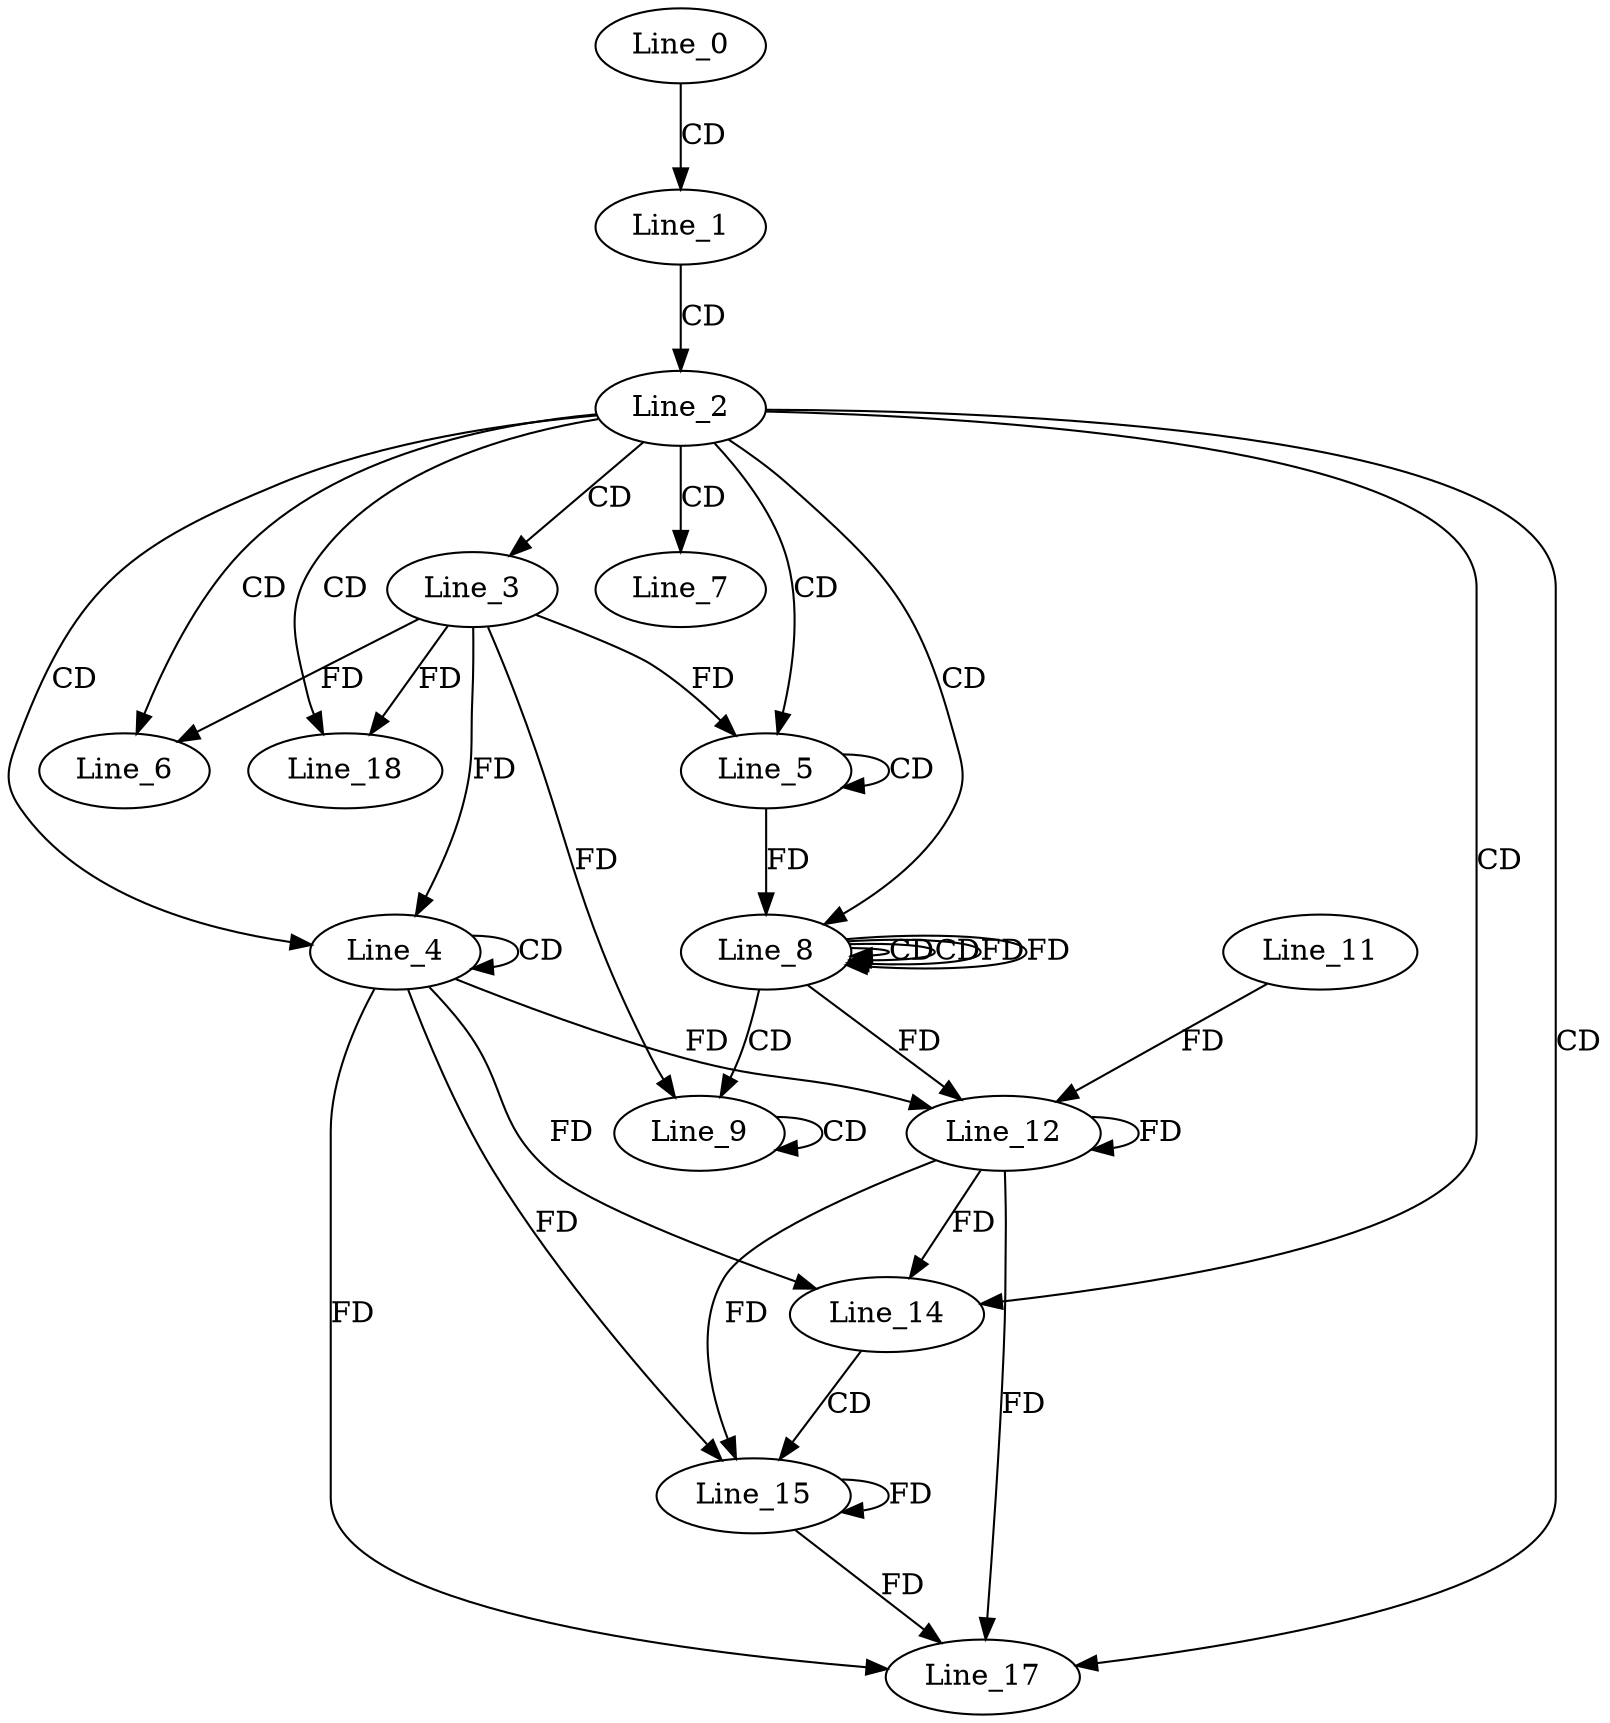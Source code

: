 digraph G {
  Line_0;
  Line_1;
  Line_2;
  Line_3;
  Line_4;
  Line_4;
  Line_5;
  Line_5;
  Line_6;
  Line_7;
  Line_8;
  Line_8;
  Line_8;
  Line_9;
  Line_9;
  Line_12;
  Line_11;
  Line_14;
  Line_15;
  Line_15;
  Line_17;
  Line_18;
  Line_0 -> Line_1 [ label="CD" ];
  Line_1 -> Line_2 [ label="CD" ];
  Line_2 -> Line_3 [ label="CD" ];
  Line_2 -> Line_4 [ label="CD" ];
  Line_4 -> Line_4 [ label="CD" ];
  Line_3 -> Line_4 [ label="FD" ];
  Line_2 -> Line_5 [ label="CD" ];
  Line_5 -> Line_5 [ label="CD" ];
  Line_3 -> Line_5 [ label="FD" ];
  Line_2 -> Line_6 [ label="CD" ];
  Line_3 -> Line_6 [ label="FD" ];
  Line_2 -> Line_7 [ label="CD" ];
  Line_2 -> Line_8 [ label="CD" ];
  Line_8 -> Line_8 [ label="CD" ];
  Line_5 -> Line_8 [ label="FD" ];
  Line_8 -> Line_8 [ label="CD" ];
  Line_8 -> Line_8 [ label="FD" ];
  Line_8 -> Line_9 [ label="CD" ];
  Line_9 -> Line_9 [ label="CD" ];
  Line_3 -> Line_9 [ label="FD" ];
  Line_4 -> Line_12 [ label="FD" ];
  Line_12 -> Line_12 [ label="FD" ];
  Line_8 -> Line_12 [ label="FD" ];
  Line_11 -> Line_12 [ label="FD" ];
  Line_2 -> Line_14 [ label="CD" ];
  Line_4 -> Line_14 [ label="FD" ];
  Line_12 -> Line_14 [ label="FD" ];
  Line_14 -> Line_15 [ label="CD" ];
  Line_4 -> Line_15 [ label="FD" ];
  Line_12 -> Line_15 [ label="FD" ];
  Line_15 -> Line_15 [ label="FD" ];
  Line_2 -> Line_17 [ label="CD" ];
  Line_4 -> Line_17 [ label="FD" ];
  Line_12 -> Line_17 [ label="FD" ];
  Line_15 -> Line_17 [ label="FD" ];
  Line_2 -> Line_18 [ label="CD" ];
  Line_3 -> Line_18 [ label="FD" ];
  Line_8 -> Line_8 [ label="FD" ];
}
